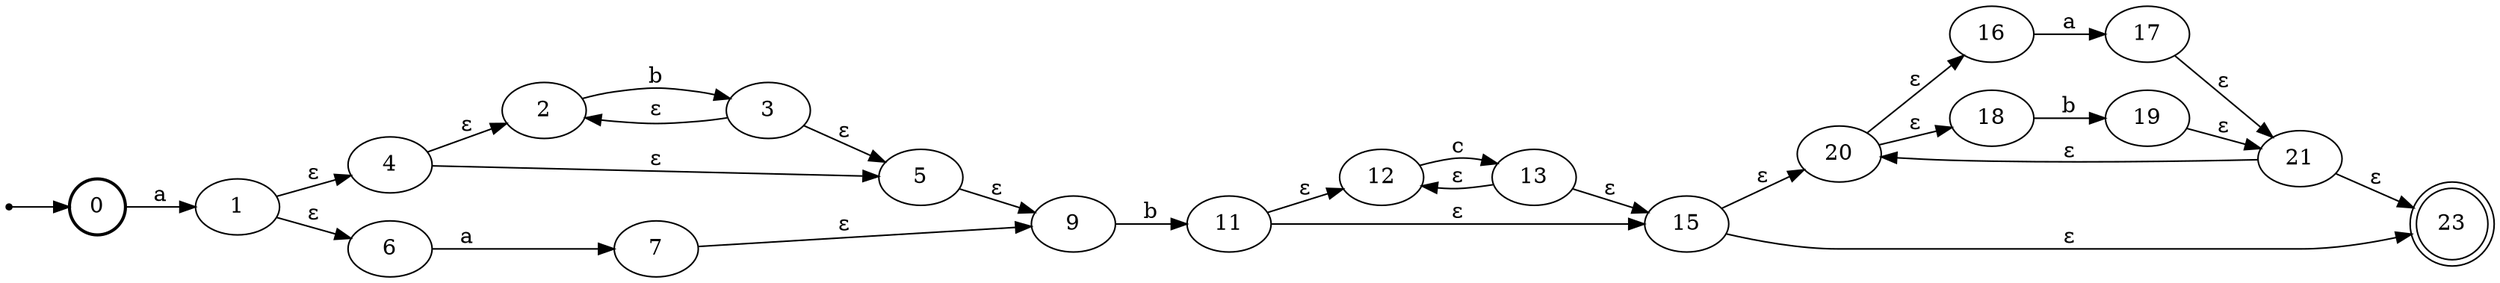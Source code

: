 digraph {
	graph [rankdir=LR]
	0 -> 1 [label=a]
	1 -> 4 [label="ε"]
	1 -> 6 [label="ε"]
	4 -> 2 [label="ε"]
	2 -> 3 [label=b]
	3 -> 2 [label="ε"]
	3 -> 5 [label="ε"]
	4 -> 5 [label="ε"]
	6 -> 7 [label=a]
	5 -> 9 [label="ε"]
	7 -> 9 [label="ε"]
	9 -> 11 [label=b]
	11 -> 12 [label="ε"]
	12 -> 13 [label=c]
	13 -> 12 [label="ε"]
	13 -> 15 [label="ε"]
	11 -> 15 [label="ε"]
	15 -> 20 [label="ε"]
	20 -> 16 [label="ε"]
	20 -> 18 [label="ε"]
	16 -> 17 [label=a]
	18 -> 19 [label=b]
	17 -> 21 [label="ε"]
	19 -> 21 [label="ε"]
	21 -> 20 [label="ε"]
	21 -> 23 [label="ε"]
	15 -> 23 [label="ε"]
	0 [shape=circle style=bold]
	start [shape=point]
	start -> 0 [arrowhead=normal]
	23 [shape=doublecircle]
}
